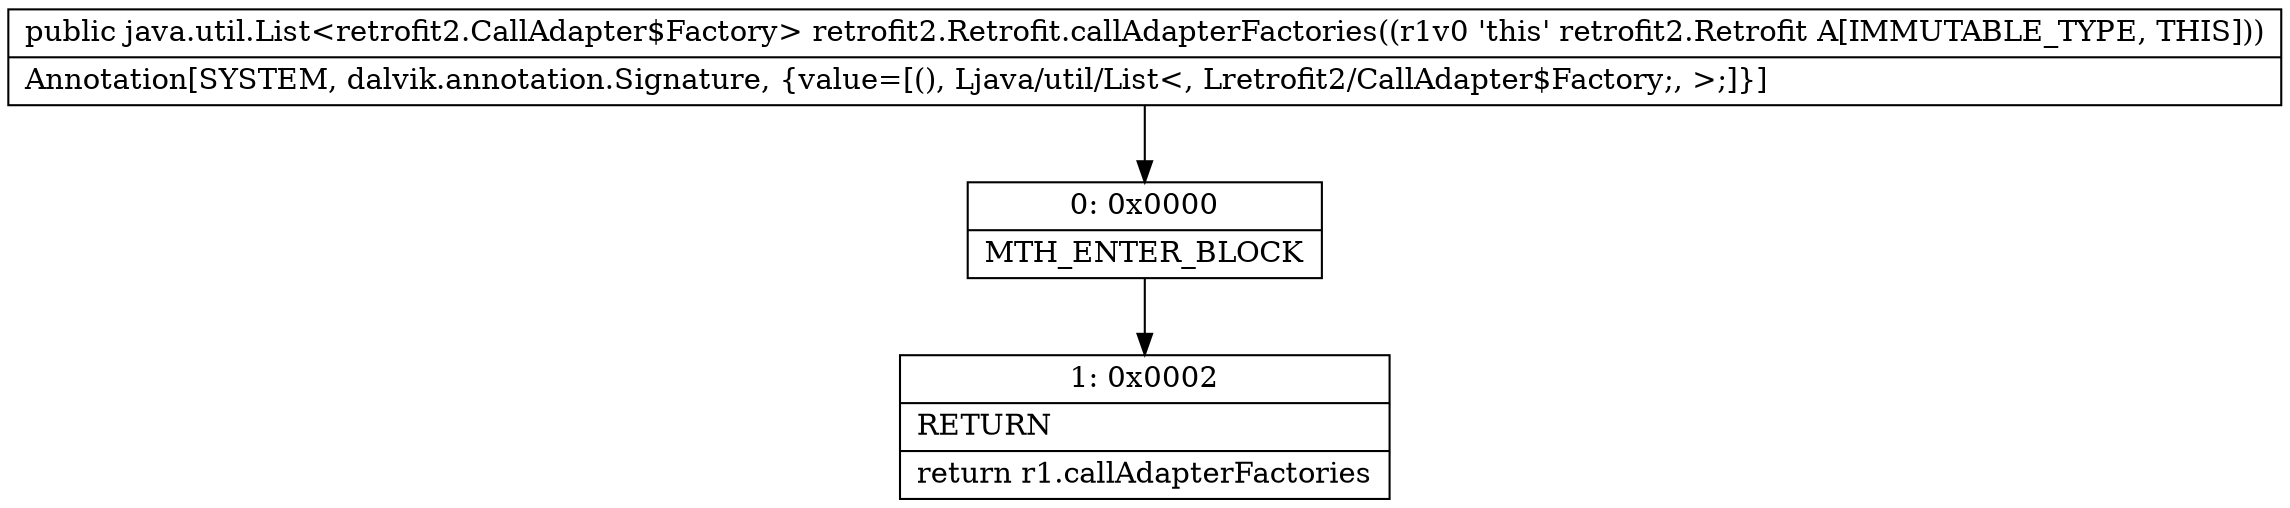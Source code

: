 digraph "CFG forretrofit2.Retrofit.callAdapterFactories()Ljava\/util\/List;" {
Node_0 [shape=record,label="{0\:\ 0x0000|MTH_ENTER_BLOCK\l}"];
Node_1 [shape=record,label="{1\:\ 0x0002|RETURN\l|return r1.callAdapterFactories\l}"];
MethodNode[shape=record,label="{public java.util.List\<retrofit2.CallAdapter$Factory\> retrofit2.Retrofit.callAdapterFactories((r1v0 'this' retrofit2.Retrofit A[IMMUTABLE_TYPE, THIS]))  | Annotation[SYSTEM, dalvik.annotation.Signature, \{value=[(), Ljava\/util\/List\<, Lretrofit2\/CallAdapter$Factory;, \>;]\}]\l}"];
MethodNode -> Node_0;
Node_0 -> Node_1;
}

